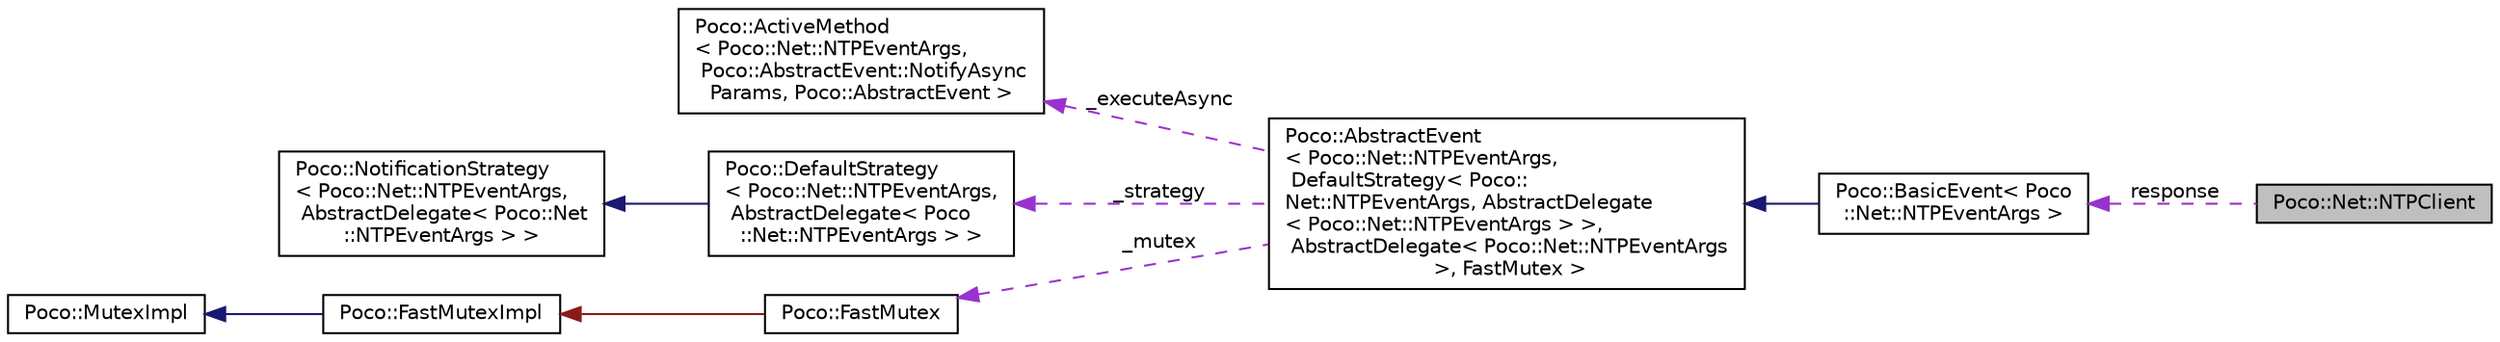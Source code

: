 digraph "Poco::Net::NTPClient"
{
 // LATEX_PDF_SIZE
  edge [fontname="Helvetica",fontsize="10",labelfontname="Helvetica",labelfontsize="10"];
  node [fontname="Helvetica",fontsize="10",shape=record];
  rankdir="LR";
  Node1 [label="Poco::Net::NTPClient",height=0.2,width=0.4,color="black", fillcolor="grey75", style="filled", fontcolor="black",tooltip="This class provides NTP (Network Time Protocol) client functionality."];
  Node2 -> Node1 [dir="back",color="darkorchid3",fontsize="10",style="dashed",label=" response" ];
  Node2 [label="Poco::BasicEvent\< Poco\l::Net::NTPEventArgs \>",height=0.2,width=0.4,color="black", fillcolor="white", style="filled",URL="$classPoco_1_1BasicEvent.html",tooltip=" "];
  Node3 -> Node2 [dir="back",color="midnightblue",fontsize="10",style="solid"];
  Node3 [label="Poco::AbstractEvent\l\< Poco::Net::NTPEventArgs,\l DefaultStrategy\< Poco::\lNet::NTPEventArgs, AbstractDelegate\l\< Poco::Net::NTPEventArgs \> \>,\l AbstractDelegate\< Poco::Net::NTPEventArgs\l \>, FastMutex \>",height=0.2,width=0.4,color="black", fillcolor="white", style="filled",URL="$classPoco_1_1AbstractEvent.html",tooltip=" "];
  Node4 -> Node3 [dir="back",color="darkorchid3",fontsize="10",style="dashed",label=" _executeAsync" ];
  Node4 [label="Poco::ActiveMethod\l\< Poco::Net::NTPEventArgs,\l Poco::AbstractEvent::NotifyAsync\lParams, Poco::AbstractEvent \>",height=0.2,width=0.4,color="black", fillcolor="white", style="filled",URL="$classPoco_1_1ActiveMethod.html",tooltip=" "];
  Node5 -> Node3 [dir="back",color="darkorchid3",fontsize="10",style="dashed",label=" _strategy" ];
  Node5 [label="Poco::DefaultStrategy\l\< Poco::Net::NTPEventArgs,\l AbstractDelegate\< Poco\l::Net::NTPEventArgs \> \>",height=0.2,width=0.4,color="black", fillcolor="white", style="filled",URL="$classPoco_1_1DefaultStrategy.html",tooltip=" "];
  Node6 -> Node5 [dir="back",color="midnightblue",fontsize="10",style="solid"];
  Node6 [label="Poco::NotificationStrategy\l\< Poco::Net::NTPEventArgs,\l AbstractDelegate\< Poco::Net\l::NTPEventArgs \> \>",height=0.2,width=0.4,color="black", fillcolor="white", style="filled",URL="$classPoco_1_1NotificationStrategy.html",tooltip=" "];
  Node7 -> Node3 [dir="back",color="darkorchid3",fontsize="10",style="dashed",label=" _mutex" ];
  Node7 [label="Poco::FastMutex",height=0.2,width=0.4,color="black", fillcolor="white", style="filled",URL="$classPoco_1_1FastMutex.html",tooltip=" "];
  Node8 -> Node7 [dir="back",color="firebrick4",fontsize="10",style="solid"];
  Node8 [label="Poco::FastMutexImpl",height=0.2,width=0.4,color="black", fillcolor="white", style="filled",URL="$classPoco_1_1FastMutexImpl.html",tooltip=" "];
  Node9 -> Node8 [dir="back",color="midnightblue",fontsize="10",style="solid"];
  Node9 [label="Poco::MutexImpl",height=0.2,width=0.4,color="black", fillcolor="white", style="filled",URL="$classPoco_1_1MutexImpl.html",tooltip=" "];
}
